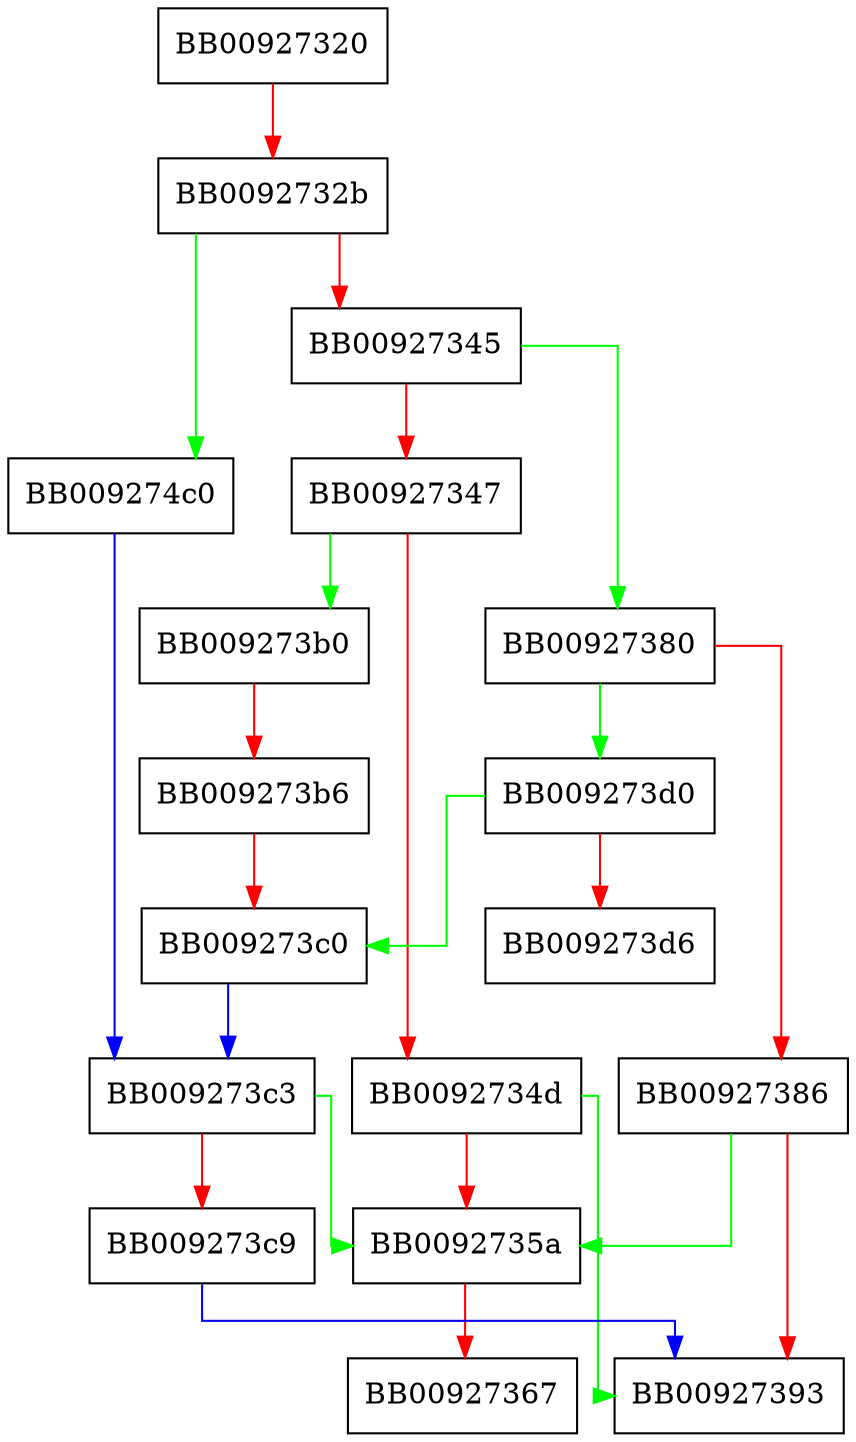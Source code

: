 digraph read_encoded_value {
  node [shape="box"];
  graph [splines=ortho];
  BB00927320 -> BB0092732b [color="red"];
  BB0092732b -> BB009274c0 [color="green"];
  BB0092732b -> BB00927345 [color="red"];
  BB00927345 -> BB00927380 [color="green"];
  BB00927345 -> BB00927347 [color="red"];
  BB00927347 -> BB009273b0 [color="green"];
  BB00927347 -> BB0092734d [color="red"];
  BB0092734d -> BB00927393 [color="green"];
  BB0092734d -> BB0092735a [color="red"];
  BB0092735a -> BB00927367 [color="red"];
  BB00927380 -> BB009273d0 [color="green"];
  BB00927380 -> BB00927386 [color="red"];
  BB00927386 -> BB0092735a [color="green"];
  BB00927386 -> BB00927393 [color="red"];
  BB009273b0 -> BB009273b6 [color="red"];
  BB009273b6 -> BB009273c0 [color="red"];
  BB009273c0 -> BB009273c3 [color="blue"];
  BB009273c3 -> BB0092735a [color="green"];
  BB009273c3 -> BB009273c9 [color="red"];
  BB009273c9 -> BB00927393 [color="blue"];
  BB009273d0 -> BB009273c0 [color="green"];
  BB009273d0 -> BB009273d6 [color="red"];
  BB009274c0 -> BB009273c3 [color="blue"];
}